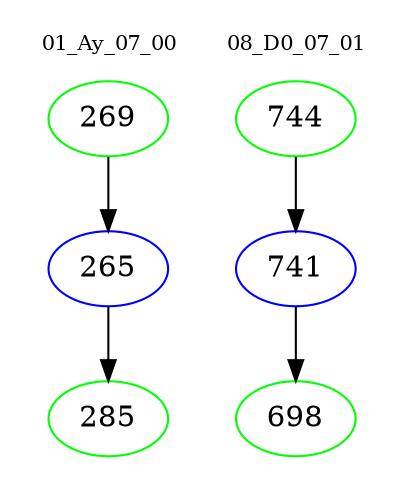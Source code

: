 digraph{
subgraph cluster_0 {
color = white
label = "01_Ay_07_00";
fontsize=10;
T0_269 [label="269", color="green"]
T0_269 -> T0_265 [color="black"]
T0_265 [label="265", color="blue"]
T0_265 -> T0_285 [color="black"]
T0_285 [label="285", color="green"]
}
subgraph cluster_1 {
color = white
label = "08_D0_07_01";
fontsize=10;
T1_744 [label="744", color="green"]
T1_744 -> T1_741 [color="black"]
T1_741 [label="741", color="blue"]
T1_741 -> T1_698 [color="black"]
T1_698 [label="698", color="green"]
}
}
